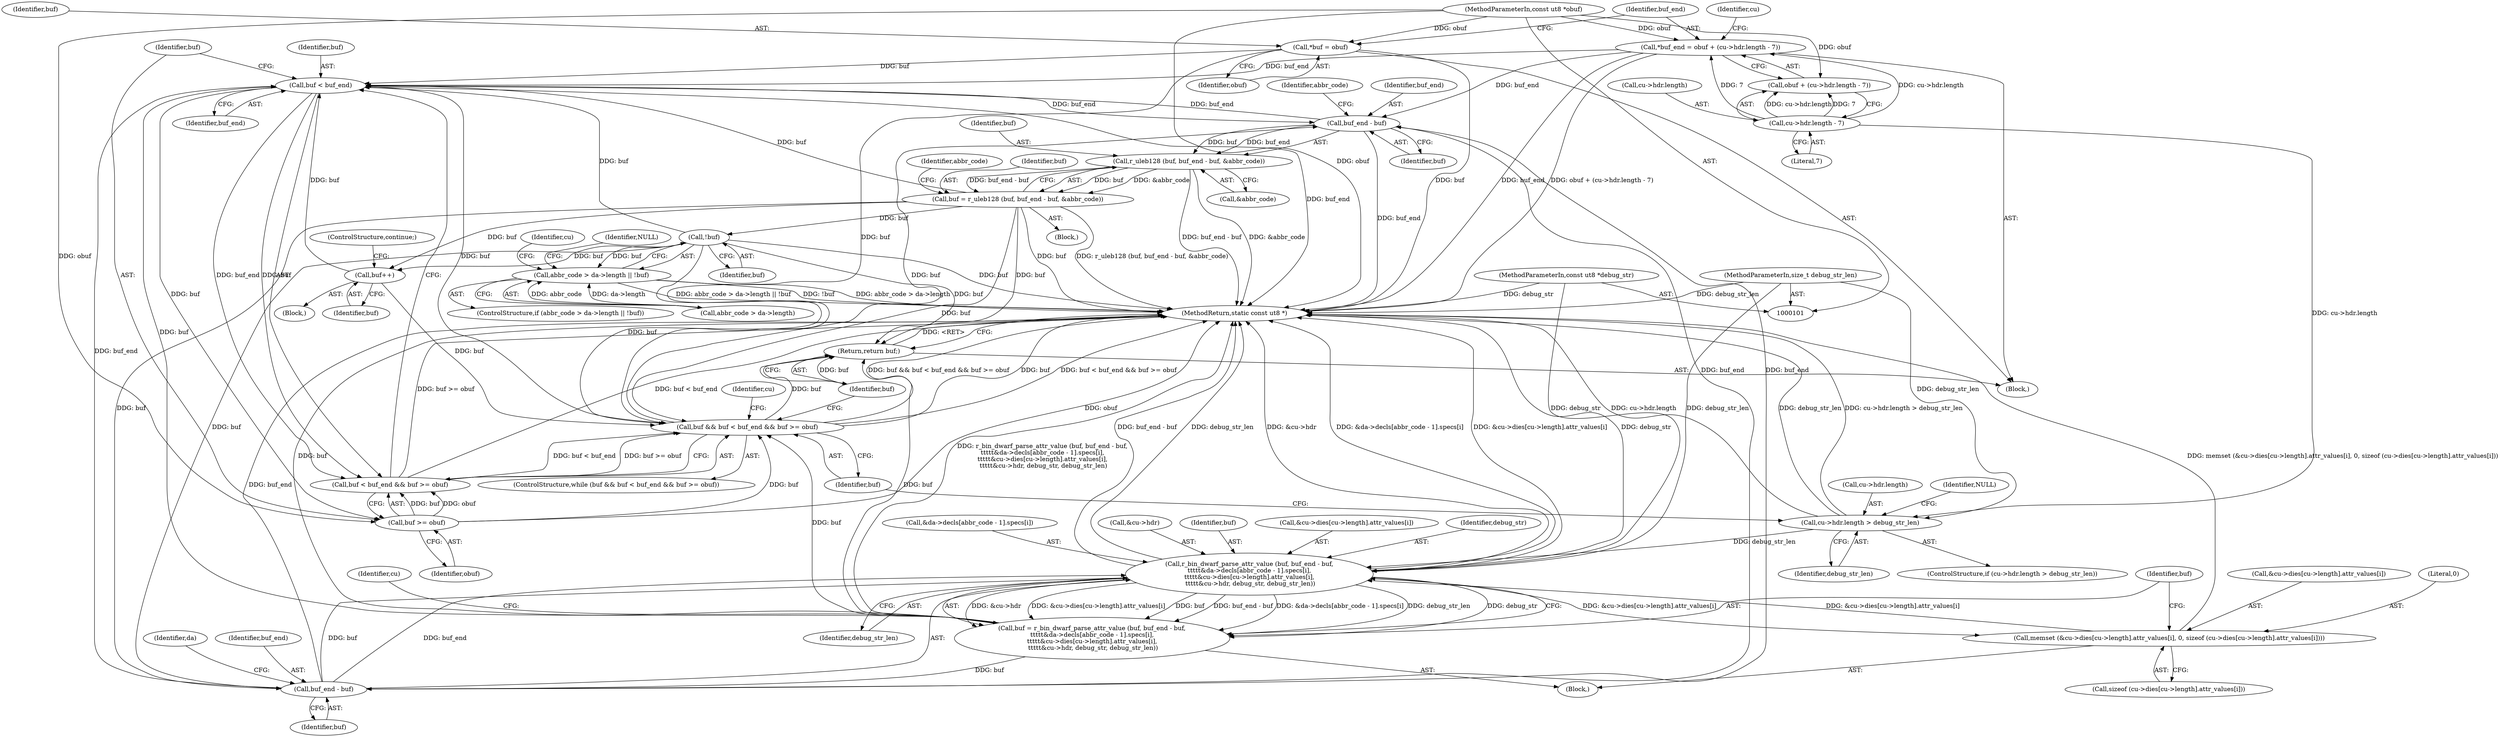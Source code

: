digraph "0_radare2_bd1bab05083d80464fea854bf4b5c49aaf1b8401@pointer" {
"1000143" [label="(Call,buf < buf_end)"];
"1000181" [label="(Call,!buf)"];
"1000165" [label="(Call,buf = r_uleb128 (buf, buf_end - buf, &abbr_code))"];
"1000167" [label="(Call,r_uleb128 (buf, buf_end - buf, &abbr_code))"];
"1000169" [label="(Call,buf_end - buf)"];
"1000365" [label="(Call,buf_end - buf)"];
"1000361" [label="(Call,buf = r_bin_dwarf_parse_attr_value (buf, buf_end - buf,\n\t\t\t\t\t&da->decls[abbr_code - 1].specs[i],\n\t\t\t\t\t&cu->dies[cu->length].attr_values[i],\n \t\t\t\t\t&cu->hdr, debug_str, debug_str_len))"];
"1000363" [label="(Call,r_bin_dwarf_parse_attr_value (buf, buf_end - buf,\n\t\t\t\t\t&da->decls[abbr_code - 1].specs[i],\n\t\t\t\t\t&cu->dies[cu->length].attr_values[i],\n \t\t\t\t\t&cu->hdr, debug_str, debug_str_len))"];
"1000335" [label="(Call,memset (&cu->dies[cu->length].attr_values[i], 0, sizeof (cu->dies[cu->length].attr_values[i])))"];
"1000107" [label="(MethodParameterIn,const ut8 *debug_str)"];
"1000129" [label="(Call,cu->hdr.length > debug_str_len)"];
"1000119" [label="(Call,cu->hdr.length - 7)"];
"1000108" [label="(MethodParameterIn,size_t debug_str_len)"];
"1000143" [label="(Call,buf < buf_end)"];
"1000111" [label="(Call,*buf = obuf)"];
"1000103" [label="(MethodParameterIn,const ut8 *obuf)"];
"1000214" [label="(Call,buf++)"];
"1000115" [label="(Call,*buf_end = obuf + (cu->hdr.length - 7))"];
"1000140" [label="(Call,buf && buf < buf_end && buf >= obuf)"];
"1000146" [label="(Call,buf >= obuf)"];
"1000142" [label="(Call,buf < buf_end && buf >= obuf)"];
"1000175" [label="(Call,abbr_code > da->length || !buf)"];
"1000464" [label="(Return,return buf;)"];
"1000214" [label="(Call,buf++)"];
"1000367" [label="(Identifier,buf)"];
"1000464" [label="(Return,return buf;)"];
"1000335" [label="(Call,memset (&cu->dies[cu->length].attr_values[i], 0, sizeof (cu->dies[cu->length].attr_values[i])))"];
"1000142" [label="(Call,buf < buf_end && buf >= obuf)"];
"1000175" [label="(Call,abbr_code > da->length || !buf)"];
"1000149" [label="(Block,)"];
"1000170" [label="(Identifier,buf_end)"];
"1000111" [label="(Call,*buf = obuf)"];
"1000129" [label="(Call,cu->hdr.length > debug_str_len)"];
"1000336" [label="(Call,&cu->dies[cu->length].attr_values[i])"];
"1000130" [label="(Call,cu->hdr.length)"];
"1000119" [label="(Call,cu->hdr.length - 7)"];
"1000113" [label="(Identifier,obuf)"];
"1000139" [label="(ControlStructure,while (buf && buf < buf_end && buf >= obuf))"];
"1000165" [label="(Call,buf = r_uleb128 (buf, buf_end - buf, &abbr_code))"];
"1000169" [label="(Call,buf_end - buf)"];
"1000466" [label="(MethodReturn,static const ut8 *)"];
"1000216" [label="(ControlStructure,continue;)"];
"1000349" [label="(Call,sizeof (cu->dies[cu->length].attr_values[i]))"];
"1000368" [label="(Call,&da->decls[abbr_code - 1].specs[i])"];
"1000172" [label="(Call,&abbr_code)"];
"1000392" [label="(Call,&cu->hdr)"];
"1000120" [label="(Call,cu->hdr.length)"];
"1000125" [label="(Literal,7)"];
"1000132" [label="(Identifier,cu)"];
"1000167" [label="(Call,r_uleb128 (buf, buf_end - buf, &abbr_code))"];
"1000366" [label="(Identifier,buf_end)"];
"1000363" [label="(Call,r_bin_dwarf_parse_attr_value (buf, buf_end - buf,\n\t\t\t\t\t&da->decls[abbr_code - 1].specs[i],\n\t\t\t\t\t&cu->dies[cu->length].attr_values[i],\n \t\t\t\t\t&cu->hdr, debug_str, debug_str_len))"];
"1000364" [label="(Identifier,buf)"];
"1000148" [label="(Identifier,obuf)"];
"1000143" [label="(Call,buf < buf_end)"];
"1000103" [label="(MethodParameterIn,const ut8 *obuf)"];
"1000171" [label="(Identifier,buf)"];
"1000108" [label="(MethodParameterIn,size_t debug_str_len)"];
"1000115" [label="(Call,*buf_end = obuf + (cu->hdr.length - 7))"];
"1000276" [label="(Block,)"];
"1000173" [label="(Identifier,abbr_code)"];
"1000144" [label="(Identifier,buf)"];
"1000380" [label="(Call,&cu->dies[cu->length].attr_values[i])"];
"1000147" [label="(Identifier,buf)"];
"1000117" [label="(Call,obuf + (cu->hdr.length - 7))"];
"1000141" [label="(Identifier,buf)"];
"1000174" [label="(ControlStructure,if (abbr_code > da->length || !buf))"];
"1000176" [label="(Call,abbr_code > da->length)"];
"1000215" [label="(Identifier,buf)"];
"1000185" [label="(Identifier,NULL)"];
"1000181" [label="(Call,!buf)"];
"1000166" [label="(Identifier,buf)"];
"1000168" [label="(Identifier,buf)"];
"1000128" [label="(ControlStructure,if (cu->hdr.length > debug_str_len))"];
"1000373" [label="(Identifier,da)"];
"1000135" [label="(Identifier,debug_str_len)"];
"1000198" [label="(Block,)"];
"1000116" [label="(Identifier,buf_end)"];
"1000107" [label="(MethodParameterIn,const ut8 *debug_str)"];
"1000190" [label="(Identifier,cu)"];
"1000365" [label="(Call,buf_end - buf)"];
"1000109" [label="(Block,)"];
"1000177" [label="(Identifier,abbr_code)"];
"1000138" [label="(Identifier,NULL)"];
"1000405" [label="(Identifier,cu)"];
"1000361" [label="(Call,buf = r_bin_dwarf_parse_attr_value (buf, buf_end - buf,\n\t\t\t\t\t&da->decls[abbr_code - 1].specs[i],\n\t\t\t\t\t&cu->dies[cu->length].attr_values[i],\n \t\t\t\t\t&cu->hdr, debug_str, debug_str_len))"];
"1000397" [label="(Identifier,debug_str_len)"];
"1000348" [label="(Literal,0)"];
"1000112" [label="(Identifier,buf)"];
"1000396" [label="(Identifier,debug_str)"];
"1000465" [label="(Identifier,buf)"];
"1000182" [label="(Identifier,buf)"];
"1000146" [label="(Call,buf >= obuf)"];
"1000140" [label="(Call,buf && buf < buf_end && buf >= obuf)"];
"1000153" [label="(Identifier,cu)"];
"1000145" [label="(Identifier,buf_end)"];
"1000362" [label="(Identifier,buf)"];
"1000143" -> "1000142"  [label="AST: "];
"1000143" -> "1000145"  [label="CFG: "];
"1000144" -> "1000143"  [label="AST: "];
"1000145" -> "1000143"  [label="AST: "];
"1000147" -> "1000143"  [label="CFG: "];
"1000142" -> "1000143"  [label="CFG: "];
"1000143" -> "1000466"  [label="DDG: buf_end"];
"1000143" -> "1000140"  [label="DDG: buf"];
"1000143" -> "1000142"  [label="DDG: buf"];
"1000143" -> "1000142"  [label="DDG: buf_end"];
"1000181" -> "1000143"  [label="DDG: buf"];
"1000165" -> "1000143"  [label="DDG: buf"];
"1000111" -> "1000143"  [label="DDG: buf"];
"1000361" -> "1000143"  [label="DDG: buf"];
"1000214" -> "1000143"  [label="DDG: buf"];
"1000365" -> "1000143"  [label="DDG: buf_end"];
"1000169" -> "1000143"  [label="DDG: buf_end"];
"1000115" -> "1000143"  [label="DDG: buf_end"];
"1000143" -> "1000146"  [label="DDG: buf"];
"1000143" -> "1000169"  [label="DDG: buf_end"];
"1000181" -> "1000175"  [label="AST: "];
"1000181" -> "1000182"  [label="CFG: "];
"1000182" -> "1000181"  [label="AST: "];
"1000175" -> "1000181"  [label="CFG: "];
"1000181" -> "1000466"  [label="DDG: buf"];
"1000181" -> "1000140"  [label="DDG: buf"];
"1000181" -> "1000175"  [label="DDG: buf"];
"1000165" -> "1000181"  [label="DDG: buf"];
"1000181" -> "1000214"  [label="DDG: buf"];
"1000181" -> "1000365"  [label="DDG: buf"];
"1000181" -> "1000464"  [label="DDG: buf"];
"1000165" -> "1000149"  [label="AST: "];
"1000165" -> "1000167"  [label="CFG: "];
"1000166" -> "1000165"  [label="AST: "];
"1000167" -> "1000165"  [label="AST: "];
"1000177" -> "1000165"  [label="CFG: "];
"1000165" -> "1000466"  [label="DDG: buf"];
"1000165" -> "1000466"  [label="DDG: r_uleb128 (buf, buf_end - buf, &abbr_code)"];
"1000165" -> "1000140"  [label="DDG: buf"];
"1000167" -> "1000165"  [label="DDG: buf"];
"1000167" -> "1000165"  [label="DDG: buf_end - buf"];
"1000167" -> "1000165"  [label="DDG: &abbr_code"];
"1000165" -> "1000214"  [label="DDG: buf"];
"1000165" -> "1000365"  [label="DDG: buf"];
"1000165" -> "1000464"  [label="DDG: buf"];
"1000167" -> "1000172"  [label="CFG: "];
"1000168" -> "1000167"  [label="AST: "];
"1000169" -> "1000167"  [label="AST: "];
"1000172" -> "1000167"  [label="AST: "];
"1000167" -> "1000466"  [label="DDG: buf_end - buf"];
"1000167" -> "1000466"  [label="DDG: &abbr_code"];
"1000169" -> "1000167"  [label="DDG: buf"];
"1000169" -> "1000167"  [label="DDG: buf_end"];
"1000169" -> "1000171"  [label="CFG: "];
"1000170" -> "1000169"  [label="AST: "];
"1000171" -> "1000169"  [label="AST: "];
"1000173" -> "1000169"  [label="CFG: "];
"1000169" -> "1000466"  [label="DDG: buf_end"];
"1000365" -> "1000169"  [label="DDG: buf_end"];
"1000115" -> "1000169"  [label="DDG: buf_end"];
"1000140" -> "1000169"  [label="DDG: buf"];
"1000169" -> "1000365"  [label="DDG: buf_end"];
"1000365" -> "1000363"  [label="AST: "];
"1000365" -> "1000367"  [label="CFG: "];
"1000366" -> "1000365"  [label="AST: "];
"1000367" -> "1000365"  [label="AST: "];
"1000373" -> "1000365"  [label="CFG: "];
"1000365" -> "1000466"  [label="DDG: buf_end"];
"1000365" -> "1000363"  [label="DDG: buf"];
"1000365" -> "1000363"  [label="DDG: buf_end"];
"1000361" -> "1000365"  [label="DDG: buf"];
"1000361" -> "1000276"  [label="AST: "];
"1000361" -> "1000363"  [label="CFG: "];
"1000362" -> "1000361"  [label="AST: "];
"1000363" -> "1000361"  [label="AST: "];
"1000405" -> "1000361"  [label="CFG: "];
"1000361" -> "1000466"  [label="DDG: buf"];
"1000361" -> "1000466"  [label="DDG: r_bin_dwarf_parse_attr_value (buf, buf_end - buf,\n\t\t\t\t\t&da->decls[abbr_code - 1].specs[i],\n\t\t\t\t\t&cu->dies[cu->length].attr_values[i],\n \t\t\t\t\t&cu->hdr, debug_str, debug_str_len)"];
"1000361" -> "1000140"  [label="DDG: buf"];
"1000363" -> "1000361"  [label="DDG: &cu->hdr"];
"1000363" -> "1000361"  [label="DDG: &cu->dies[cu->length].attr_values[i]"];
"1000363" -> "1000361"  [label="DDG: buf"];
"1000363" -> "1000361"  [label="DDG: buf_end - buf"];
"1000363" -> "1000361"  [label="DDG: &da->decls[abbr_code - 1].specs[i]"];
"1000363" -> "1000361"  [label="DDG: debug_str"];
"1000363" -> "1000361"  [label="DDG: debug_str_len"];
"1000361" -> "1000464"  [label="DDG: buf"];
"1000363" -> "1000397"  [label="CFG: "];
"1000364" -> "1000363"  [label="AST: "];
"1000368" -> "1000363"  [label="AST: "];
"1000380" -> "1000363"  [label="AST: "];
"1000392" -> "1000363"  [label="AST: "];
"1000396" -> "1000363"  [label="AST: "];
"1000397" -> "1000363"  [label="AST: "];
"1000363" -> "1000466"  [label="DDG: debug_str"];
"1000363" -> "1000466"  [label="DDG: buf_end - buf"];
"1000363" -> "1000466"  [label="DDG: debug_str_len"];
"1000363" -> "1000466"  [label="DDG: &cu->hdr"];
"1000363" -> "1000466"  [label="DDG: &da->decls[abbr_code - 1].specs[i]"];
"1000363" -> "1000466"  [label="DDG: &cu->dies[cu->length].attr_values[i]"];
"1000363" -> "1000335"  [label="DDG: &cu->dies[cu->length].attr_values[i]"];
"1000335" -> "1000363"  [label="DDG: &cu->dies[cu->length].attr_values[i]"];
"1000107" -> "1000363"  [label="DDG: debug_str"];
"1000129" -> "1000363"  [label="DDG: debug_str_len"];
"1000108" -> "1000363"  [label="DDG: debug_str_len"];
"1000335" -> "1000276"  [label="AST: "];
"1000335" -> "1000349"  [label="CFG: "];
"1000336" -> "1000335"  [label="AST: "];
"1000348" -> "1000335"  [label="AST: "];
"1000349" -> "1000335"  [label="AST: "];
"1000362" -> "1000335"  [label="CFG: "];
"1000335" -> "1000466"  [label="DDG: memset (&cu->dies[cu->length].attr_values[i], 0, sizeof (cu->dies[cu->length].attr_values[i]))"];
"1000107" -> "1000101"  [label="AST: "];
"1000107" -> "1000466"  [label="DDG: debug_str"];
"1000129" -> "1000128"  [label="AST: "];
"1000129" -> "1000135"  [label="CFG: "];
"1000130" -> "1000129"  [label="AST: "];
"1000135" -> "1000129"  [label="AST: "];
"1000138" -> "1000129"  [label="CFG: "];
"1000141" -> "1000129"  [label="CFG: "];
"1000129" -> "1000466"  [label="DDG: cu->hdr.length"];
"1000129" -> "1000466"  [label="DDG: cu->hdr.length > debug_str_len"];
"1000129" -> "1000466"  [label="DDG: debug_str_len"];
"1000119" -> "1000129"  [label="DDG: cu->hdr.length"];
"1000108" -> "1000129"  [label="DDG: debug_str_len"];
"1000119" -> "1000117"  [label="AST: "];
"1000119" -> "1000125"  [label="CFG: "];
"1000120" -> "1000119"  [label="AST: "];
"1000125" -> "1000119"  [label="AST: "];
"1000117" -> "1000119"  [label="CFG: "];
"1000119" -> "1000115"  [label="DDG: cu->hdr.length"];
"1000119" -> "1000115"  [label="DDG: 7"];
"1000119" -> "1000117"  [label="DDG: cu->hdr.length"];
"1000119" -> "1000117"  [label="DDG: 7"];
"1000108" -> "1000101"  [label="AST: "];
"1000108" -> "1000466"  [label="DDG: debug_str_len"];
"1000111" -> "1000109"  [label="AST: "];
"1000111" -> "1000113"  [label="CFG: "];
"1000112" -> "1000111"  [label="AST: "];
"1000113" -> "1000111"  [label="AST: "];
"1000116" -> "1000111"  [label="CFG: "];
"1000111" -> "1000466"  [label="DDG: buf"];
"1000103" -> "1000111"  [label="DDG: obuf"];
"1000111" -> "1000140"  [label="DDG: buf"];
"1000103" -> "1000101"  [label="AST: "];
"1000103" -> "1000466"  [label="DDG: obuf"];
"1000103" -> "1000115"  [label="DDG: obuf"];
"1000103" -> "1000117"  [label="DDG: obuf"];
"1000103" -> "1000146"  [label="DDG: obuf"];
"1000214" -> "1000198"  [label="AST: "];
"1000214" -> "1000215"  [label="CFG: "];
"1000215" -> "1000214"  [label="AST: "];
"1000216" -> "1000214"  [label="CFG: "];
"1000214" -> "1000140"  [label="DDG: buf"];
"1000115" -> "1000109"  [label="AST: "];
"1000115" -> "1000117"  [label="CFG: "];
"1000116" -> "1000115"  [label="AST: "];
"1000117" -> "1000115"  [label="AST: "];
"1000132" -> "1000115"  [label="CFG: "];
"1000115" -> "1000466"  [label="DDG: obuf + (cu->hdr.length - 7)"];
"1000115" -> "1000466"  [label="DDG: buf_end"];
"1000140" -> "1000139"  [label="AST: "];
"1000140" -> "1000141"  [label="CFG: "];
"1000140" -> "1000142"  [label="CFG: "];
"1000141" -> "1000140"  [label="AST: "];
"1000142" -> "1000140"  [label="AST: "];
"1000153" -> "1000140"  [label="CFG: "];
"1000465" -> "1000140"  [label="CFG: "];
"1000140" -> "1000466"  [label="DDG: buf"];
"1000140" -> "1000466"  [label="DDG: buf < buf_end && buf >= obuf"];
"1000140" -> "1000466"  [label="DDG: buf && buf < buf_end && buf >= obuf"];
"1000146" -> "1000140"  [label="DDG: buf"];
"1000142" -> "1000140"  [label="DDG: buf < buf_end"];
"1000142" -> "1000140"  [label="DDG: buf >= obuf"];
"1000140" -> "1000464"  [label="DDG: buf"];
"1000146" -> "1000142"  [label="AST: "];
"1000146" -> "1000148"  [label="CFG: "];
"1000147" -> "1000146"  [label="AST: "];
"1000148" -> "1000146"  [label="AST: "];
"1000142" -> "1000146"  [label="CFG: "];
"1000146" -> "1000466"  [label="DDG: obuf"];
"1000146" -> "1000142"  [label="DDG: buf"];
"1000146" -> "1000142"  [label="DDG: obuf"];
"1000142" -> "1000466"  [label="DDG: buf < buf_end"];
"1000142" -> "1000466"  [label="DDG: buf >= obuf"];
"1000175" -> "1000174"  [label="AST: "];
"1000175" -> "1000176"  [label="CFG: "];
"1000176" -> "1000175"  [label="AST: "];
"1000185" -> "1000175"  [label="CFG: "];
"1000190" -> "1000175"  [label="CFG: "];
"1000175" -> "1000466"  [label="DDG: !buf"];
"1000175" -> "1000466"  [label="DDG: abbr_code > da->length"];
"1000175" -> "1000466"  [label="DDG: abbr_code > da->length || !buf"];
"1000176" -> "1000175"  [label="DDG: abbr_code"];
"1000176" -> "1000175"  [label="DDG: da->length"];
"1000464" -> "1000109"  [label="AST: "];
"1000464" -> "1000465"  [label="CFG: "];
"1000465" -> "1000464"  [label="AST: "];
"1000466" -> "1000464"  [label="CFG: "];
"1000464" -> "1000466"  [label="DDG: <RET>"];
"1000465" -> "1000464"  [label="DDG: buf"];
}
